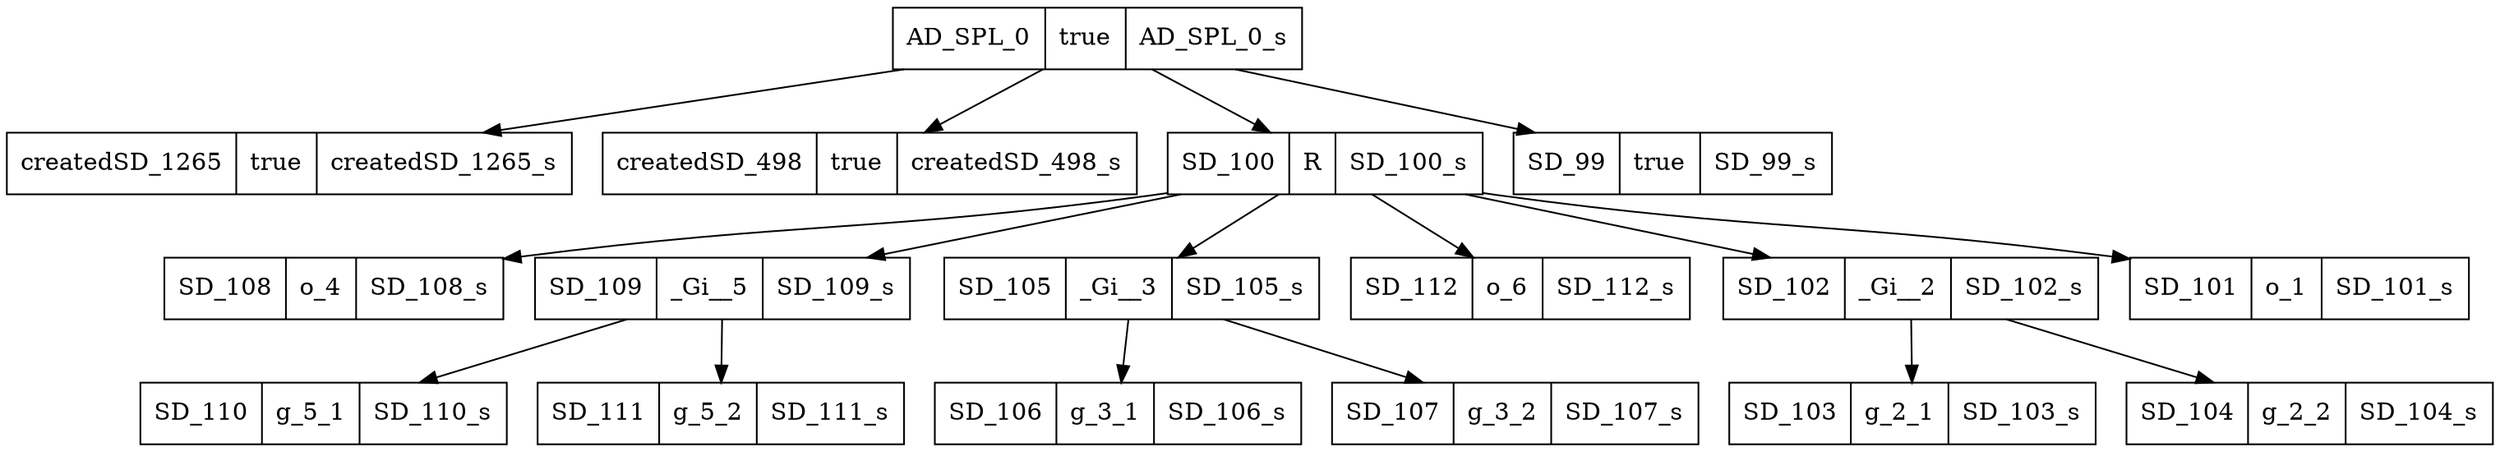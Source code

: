 digraph graphname {
AD_SPL_0[shape=record, label="{{AD_SPL_0|true|AD_SPL_0_s}}"];
createdSD_1265[shape=record, label="{{createdSD_1265|true|createdSD_1265_s}}"];
createdSD_498[shape=record, label="{{createdSD_498|true|createdSD_498_s}}"];
SD_100[shape=record, label="{{SD_100|R|SD_100_s}}"];
SD_108[shape=record, label="{{SD_108|o_4|SD_108_s}}"];
SD_109[shape=record, label="{{SD_109|_Gi__5|SD_109_s}}"];
SD_110[shape=record, label="{{SD_110|g_5_1|SD_110_s}}"];
SD_111[shape=record, label="{{SD_111|g_5_2|SD_111_s}}"];
SD_105[shape=record, label="{{SD_105|_Gi__3|SD_105_s}}"];
SD_106[shape=record, label="{{SD_106|g_3_1|SD_106_s}}"];
SD_107[shape=record, label="{{SD_107|g_3_2|SD_107_s}}"];
SD_112[shape=record, label="{{SD_112|o_6|SD_112_s}}"];
SD_102[shape=record, label="{{SD_102|_Gi__2|SD_102_s}}"];
SD_103[shape=record, label="{{SD_103|g_2_1|SD_103_s}}"];
SD_104[shape=record, label="{{SD_104|g_2_2|SD_104_s}}"];
SD_101[shape=record, label="{{SD_101|o_1|SD_101_s}}"];
SD_99[shape=record, label="{{SD_99|true|SD_99_s}}"];
AD_SPL_0 -> createdSD_1265;
AD_SPL_0 -> createdSD_498;
AD_SPL_0 -> SD_100;
SD_100 -> SD_108;
SD_100 -> SD_109;
SD_109 -> SD_110;
SD_109 -> SD_111;
SD_100 -> SD_105;
SD_105 -> SD_106;
SD_105 -> SD_107;
SD_100 -> SD_112;
SD_100 -> SD_102;
SD_102 -> SD_103;
SD_102 -> SD_104;
SD_100 -> SD_101;
AD_SPL_0 -> SD_99;
}